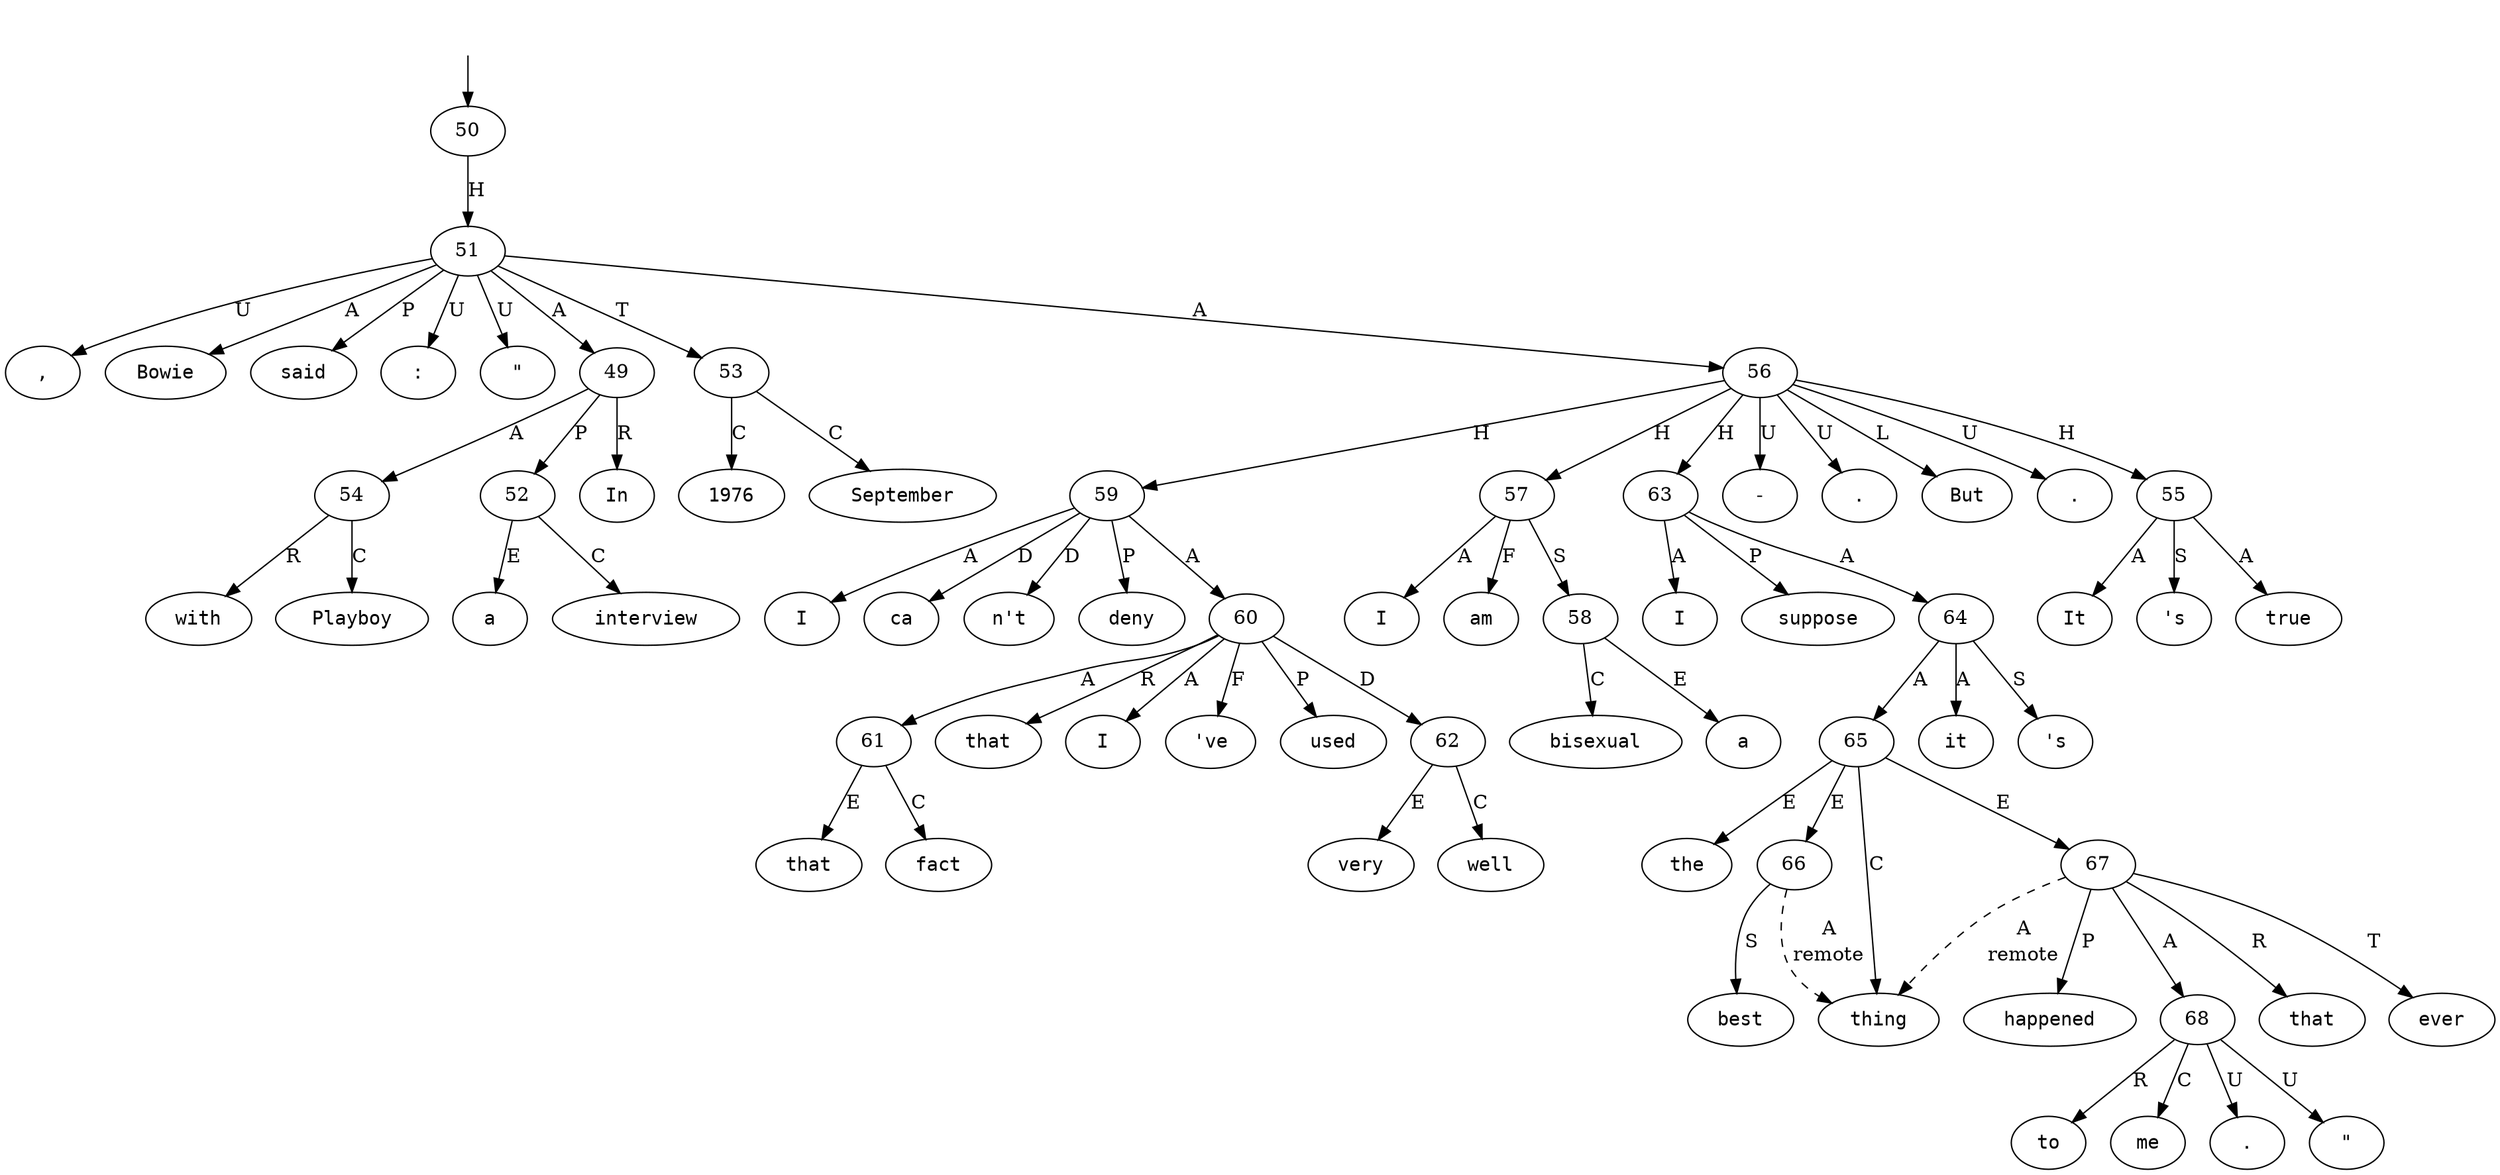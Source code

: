 digraph "514005" {
  top [ style=invis ];
  top -> 50;
  0 [ shape=oval, label=<<table align="center" border="0" cellspacing="0"><tr><td colspan="2"><font face="Courier">In</font></td></tr></table>> ];
  1 [ shape=oval, label=<<table align="center" border="0" cellspacing="0"><tr><td colspan="2"><font face="Courier">a</font></td></tr></table>> ];
  2 [ shape=oval, label=<<table align="center" border="0" cellspacing="0"><tr><td colspan="2"><font face="Courier">September</font></td></tr></table>> ];
  3 [ shape=oval, label=<<table align="center" border="0" cellspacing="0"><tr><td colspan="2"><font face="Courier">1976</font></td></tr></table>> ];
  4 [ shape=oval, label=<<table align="center" border="0" cellspacing="0"><tr><td colspan="2"><font face="Courier">interview</font></td></tr></table>> ];
  5 [ shape=oval, label=<<table align="center" border="0" cellspacing="0"><tr><td colspan="2"><font face="Courier">with</font></td></tr></table>> ];
  6 [ shape=oval, label=<<table align="center" border="0" cellspacing="0"><tr><td colspan="2"><font face="Courier">Playboy</font></td></tr></table>> ];
  7 [ shape=oval, label=<<table align="center" border="0" cellspacing="0"><tr><td colspan="2"><font face="Courier">,</font></td></tr></table>> ];
  8 [ shape=oval, label=<<table align="center" border="0" cellspacing="0"><tr><td colspan="2"><font face="Courier">Bowie</font></td></tr></table>> ];
  9 [ shape=oval, label=<<table align="center" border="0" cellspacing="0"><tr><td colspan="2"><font face="Courier">said</font></td></tr></table>> ];
  10 [ shape=oval, label=<<table align="center" border="0" cellspacing="0"><tr><td colspan="2"><font face="Courier">:</font></td></tr></table>> ];
  11 [ shape=oval, label=<<table align="center" border="0" cellspacing="0"><tr><td colspan="2"><font face="Courier">&quot;</font></td></tr></table>> ];
  12 [ shape=oval, label=<<table align="center" border="0" cellspacing="0"><tr><td colspan="2"><font face="Courier">It</font></td></tr></table>> ];
  13 [ shape=oval, label=<<table align="center" border="0" cellspacing="0"><tr><td colspan="2"><font face="Courier">&#x27;s</font></td></tr></table>> ];
  14 [ shape=oval, label=<<table align="center" border="0" cellspacing="0"><tr><td colspan="2"><font face="Courier">true</font></td></tr></table>> ];
  15 [ shape=oval, label=<<table align="center" border="0" cellspacing="0"><tr><td colspan="2"><font face="Courier">-</font></td></tr></table>> ];
  16 [ shape=oval, label=<<table align="center" border="0" cellspacing="0"><tr><td colspan="2"><font face="Courier">I</font></td></tr></table>> ];
  17 [ shape=oval, label=<<table align="center" border="0" cellspacing="0"><tr><td colspan="2"><font face="Courier">am</font></td></tr></table>> ];
  18 [ shape=oval, label=<<table align="center" border="0" cellspacing="0"><tr><td colspan="2"><font face="Courier">a</font></td></tr></table>> ];
  19 [ shape=oval, label=<<table align="center" border="0" cellspacing="0"><tr><td colspan="2"><font face="Courier">bisexual</font></td></tr></table>> ];
  20 [ shape=oval, label=<<table align="center" border="0" cellspacing="0"><tr><td colspan="2"><font face="Courier">.</font></td></tr></table>> ];
  21 [ shape=oval, label=<<table align="center" border="0" cellspacing="0"><tr><td colspan="2"><font face="Courier">But</font></td></tr></table>> ];
  22 [ shape=oval, label=<<table align="center" border="0" cellspacing="0"><tr><td colspan="2"><font face="Courier">I</font></td></tr></table>> ];
  23 [ shape=oval, label=<<table align="center" border="0" cellspacing="0"><tr><td colspan="2"><font face="Courier">ca</font></td></tr></table>> ];
  24 [ shape=oval, label=<<table align="center" border="0" cellspacing="0"><tr><td colspan="2"><font face="Courier">n&#x27;t</font></td></tr></table>> ];
  25 [ shape=oval, label=<<table align="center" border="0" cellspacing="0"><tr><td colspan="2"><font face="Courier">deny</font></td></tr></table>> ];
  26 [ shape=oval, label=<<table align="center" border="0" cellspacing="0"><tr><td colspan="2"><font face="Courier">that</font></td></tr></table>> ];
  27 [ shape=oval, label=<<table align="center" border="0" cellspacing="0"><tr><td colspan="2"><font face="Courier">I</font></td></tr></table>> ];
  28 [ shape=oval, label=<<table align="center" border="0" cellspacing="0"><tr><td colspan="2"><font face="Courier">&#x27;ve</font></td></tr></table>> ];
  29 [ shape=oval, label=<<table align="center" border="0" cellspacing="0"><tr><td colspan="2"><font face="Courier">used</font></td></tr></table>> ];
  30 [ shape=oval, label=<<table align="center" border="0" cellspacing="0"><tr><td colspan="2"><font face="Courier">that</font></td></tr></table>> ];
  31 [ shape=oval, label=<<table align="center" border="0" cellspacing="0"><tr><td colspan="2"><font face="Courier">fact</font></td></tr></table>> ];
  32 [ shape=oval, label=<<table align="center" border="0" cellspacing="0"><tr><td colspan="2"><font face="Courier">very</font></td></tr></table>> ];
  33 [ shape=oval, label=<<table align="center" border="0" cellspacing="0"><tr><td colspan="2"><font face="Courier">well</font></td></tr></table>> ];
  34 [ shape=oval, label=<<table align="center" border="0" cellspacing="0"><tr><td colspan="2"><font face="Courier">.</font></td></tr></table>> ];
  35 [ shape=oval, label=<<table align="center" border="0" cellspacing="0"><tr><td colspan="2"><font face="Courier">I</font></td></tr></table>> ];
  36 [ shape=oval, label=<<table align="center" border="0" cellspacing="0"><tr><td colspan="2"><font face="Courier">suppose</font></td></tr></table>> ];
  37 [ shape=oval, label=<<table align="center" border="0" cellspacing="0"><tr><td colspan="2"><font face="Courier">it</font></td></tr></table>> ];
  38 [ shape=oval, label=<<table align="center" border="0" cellspacing="0"><tr><td colspan="2"><font face="Courier">&#x27;s</font></td></tr></table>> ];
  39 [ shape=oval, label=<<table align="center" border="0" cellspacing="0"><tr><td colspan="2"><font face="Courier">the</font></td></tr></table>> ];
  40 [ shape=oval, label=<<table align="center" border="0" cellspacing="0"><tr><td colspan="2"><font face="Courier">best</font></td></tr></table>> ];
  41 [ shape=oval, label=<<table align="center" border="0" cellspacing="0"><tr><td colspan="2"><font face="Courier">thing</font></td></tr></table>> ];
  42 [ shape=oval, label=<<table align="center" border="0" cellspacing="0"><tr><td colspan="2"><font face="Courier">that</font></td></tr></table>> ];
  43 [ shape=oval, label=<<table align="center" border="0" cellspacing="0"><tr><td colspan="2"><font face="Courier">ever</font></td></tr></table>> ];
  44 [ shape=oval, label=<<table align="center" border="0" cellspacing="0"><tr><td colspan="2"><font face="Courier">happened</font></td></tr></table>> ];
  45 [ shape=oval, label=<<table align="center" border="0" cellspacing="0"><tr><td colspan="2"><font face="Courier">to</font></td></tr></table>> ];
  46 [ shape=oval, label=<<table align="center" border="0" cellspacing="0"><tr><td colspan="2"><font face="Courier">me</font></td></tr></table>> ];
  47 [ shape=oval, label=<<table align="center" border="0" cellspacing="0"><tr><td colspan="2"><font face="Courier">.</font></td></tr></table>> ];
  48 [ shape=oval, label=<<table align="center" border="0" cellspacing="0"><tr><td colspan="2"><font face="Courier">&quot;</font></td></tr></table>> ];
  49 -> 0 [ label="R" ];
  49 -> 54 [ label="A" ];
  49 -> 52 [ label="P" ];
  50 -> 51 [ label="H" ];
  51 -> 53 [ label="T" ];
  51 -> 9 [ label="P" ];
  51 -> 11 [ label="U" ];
  51 -> 10 [ label="U" ];
  51 -> 7 [ label="U" ];
  51 -> 56 [ label="A" ];
  51 -> 8 [ label="A" ];
  51 -> 49 [ label="A" ];
  52 -> 4 [ label="C" ];
  52 -> 1 [ label="E" ];
  53 -> 3 [ label="C" ];
  53 -> 2 [ label="C" ];
  54 -> 5 [ label="R" ];
  54 -> 6 [ label="C" ];
  55 -> 14 [ label="A" ];
  55 -> 13 [ label="S" ];
  55 -> 12 [ label="A" ];
  56 -> 20 [ label="U" ];
  56 -> 59 [ label="H" ];
  56 -> 57 [ label="H" ];
  56 -> 15 [ label="U" ];
  56 -> 55 [ label="H" ];
  56 -> 21 [ label="L" ];
  56 -> 34 [ label="U" ];
  56 -> 63 [ label="H" ];
  57 -> 17 [ label="F" ];
  57 -> 58 [ label="S" ];
  57 -> 16 [ label="A" ];
  58 -> 19 [ label="C" ];
  58 -> 18 [ label="E" ];
  59 -> 23 [ label="D" ];
  59 -> 25 [ label="P" ];
  59 -> 60 [ label="A" ];
  59 -> 22 [ label="A" ];
  59 -> 24 [ label="D" ];
  60 -> 62 [ label="D" ];
  60 -> 29 [ label="P" ];
  60 -> 27 [ label="A" ];
  60 -> 26 [ label="R" ];
  60 -> 61 [ label="A" ];
  60 -> 28 [ label="F" ];
  61 -> 30 [ label="E" ];
  61 -> 31 [ label="C" ];
  62 -> 32 [ label="E" ];
  62 -> 33 [ label="C" ];
  63 -> 64 [ label="A" ];
  63 -> 36 [ label="P" ];
  63 -> 35 [ label="A" ];
  64 -> 38 [ label="S" ];
  64 -> 37 [ label="A" ];
  64 -> 65 [ label="A" ];
  65 -> 66 [ label="E" ];
  65 -> 41 [ label="C" ];
  65 -> 39 [ label="E" ];
  65 -> 67 [ label="E" ];
  66 -> 40 [ label="S" ];
  66 -> 41 [ label=<<table align="center" border="0" cellspacing="0"><tr><td colspan="1">A</td></tr><tr><td>remote</td></tr></table>>, style=dashed ];
  67 -> 44 [ label="P" ];
  67 -> 68 [ label="A" ];
  67 -> 43 [ label="T" ];
  67 -> 42 [ label="R" ];
  67 -> 41 [ label=<<table align="center" border="0" cellspacing="0"><tr><td colspan="1">A</td></tr><tr><td>remote</td></tr></table>>, style=dashed ];
  68 -> 46 [ label="C" ];
  68 -> 45 [ label="R" ];
  68 -> 48 [ label="U" ];
  68 -> 47 [ label="U" ];
}

